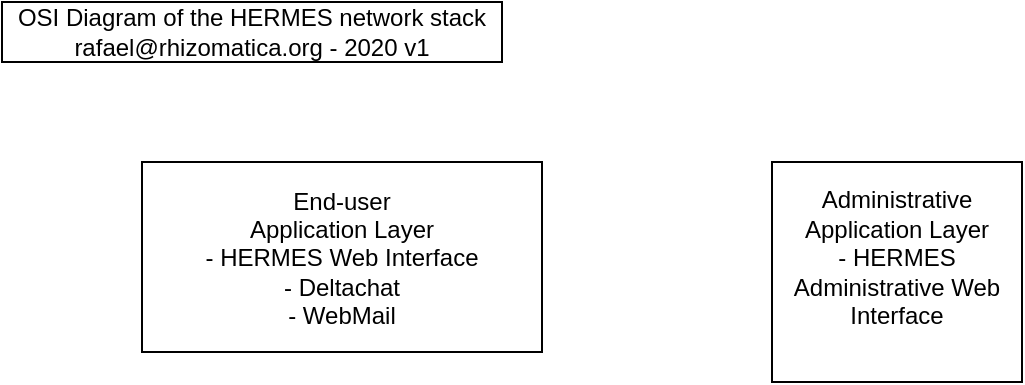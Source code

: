 <mxfile version="13.6.10" type="github">
  <diagram id="BIq3BtflUTxdFCEPcI_h" name="Page-1">
    <mxGraphModel dx="1100" dy="618" grid="1" gridSize="10" guides="1" tooltips="1" connect="1" arrows="1" fold="1" page="1" pageScale="1" pageWidth="850" pageHeight="1100" math="0" shadow="0">
      <root>
        <mxCell id="0" />
        <mxCell id="1" parent="0" />
        <mxCell id="M7ppvMdm6Yoi3kyKLdJ_-1" value="&lt;div&gt;OSI Diagram of the HERMES network stack&lt;/div&gt;&lt;div&gt;rafael@rhizomatica.org - 2020 v1&lt;br&gt;&lt;/div&gt;" style="rounded=0;whiteSpace=wrap;html=1;" vertex="1" parent="1">
          <mxGeometry x="40" y="20" width="250" height="30" as="geometry" />
        </mxCell>
        <mxCell id="M7ppvMdm6Yoi3kyKLdJ_-2" value="&lt;div&gt;End-user &lt;br&gt;&lt;/div&gt;&lt;div&gt;Application Layer&lt;/div&gt;&lt;div&gt;- HERMES Web Interface&lt;br&gt;&lt;/div&gt;&lt;div&gt;- Deltachat&lt;/div&gt;&lt;div&gt;- WebMail&lt;br&gt;&lt;/div&gt;" style="rounded=0;whiteSpace=wrap;html=1;" vertex="1" parent="1">
          <mxGeometry x="110" y="100" width="200" height="95" as="geometry" />
        </mxCell>
        <mxCell id="M7ppvMdm6Yoi3kyKLdJ_-3" value="&lt;div&gt;Administrative Application Layer&lt;/div&gt;&lt;div&gt;- HERMES Administrative Web Interface&lt;/div&gt;&lt;div&gt; &lt;br&gt;&lt;/div&gt;" style="rounded=0;whiteSpace=wrap;html=1;" vertex="1" parent="1">
          <mxGeometry x="425" y="100" width="125" height="110" as="geometry" />
        </mxCell>
      </root>
    </mxGraphModel>
  </diagram>
</mxfile>
